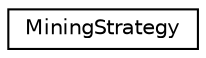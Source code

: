 digraph "Graphical Class Hierarchy"
{
  edge [fontname="Helvetica",fontsize="10",labelfontname="Helvetica",labelfontsize="10"];
  node [fontname="Helvetica",fontsize="10",shape=record];
  rankdir="LR";
  Node0 [label="MiningStrategy",height=0.2,width=0.4,color="black", fillcolor="white", style="filled",URL="$classMiningStrategy.html",tooltip="MiningStrategy class. "];
}
